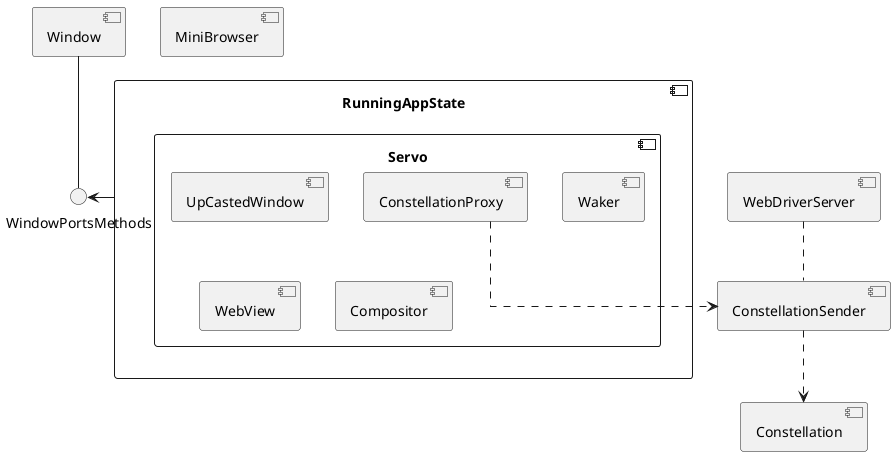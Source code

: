 @startuml name window_and_browser
skinparam linetype ortho

' Window
[Window]

component Window {
    ' [RenderingContext]
}

() WindowPortsMethods

' MiniBrowser
[MiniBrowser]

component MiniBrowser {
    ' [RenderingContextRc1]
}

' Running App State
[RunningAppState]

component RunningAppState {
    [Servo]
}

component Servo {
    ' [RenderingContextRc]
    [UpCastedWindow]
    [Waker]
    [WebView]
    [Compositor]
    [ConstellationProxy]
}

' Relationships
[RunningAppState] -left-> WindowPortsMethods
Window -down- WindowPortsMethods

' RenderingContext .. RenderingContextRc1
' RenderingContext .. RenderingContextRc

' Servo components
[ConstellationSender]
[Constellation]

' WebDriver
[WebDriverServer]
' [ScriptHandler]
' [InputHandler]

' Relationships
[WebDriverServer] .. [ConstellationSender]
[ConstellationProxy] .down.> [ConstellationSender]
[ConstellationSender] .down.> [Constellation]

@enduml